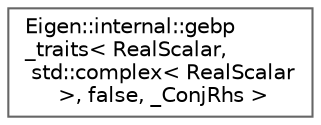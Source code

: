 digraph "类继承关系图"
{
 // LATEX_PDF_SIZE
  bgcolor="transparent";
  edge [fontname=Helvetica,fontsize=10,labelfontname=Helvetica,labelfontsize=10];
  node [fontname=Helvetica,fontsize=10,shape=box,height=0.2,width=0.4];
  rankdir="LR";
  Node0 [id="Node000000",label="Eigen::internal::gebp\l_traits\< RealScalar,\l std::complex\< RealScalar\l \>, false, _ConjRhs \>",height=0.2,width=0.4,color="grey40", fillcolor="white", style="filled",URL="$class_eigen_1_1internal_1_1gebp__traits_3_01_real_scalar_00_01std_1_1complex_3_01_real_scalar_01f99740ceef5f07e0f3738974eb65d89c.html",tooltip=" "];
}
